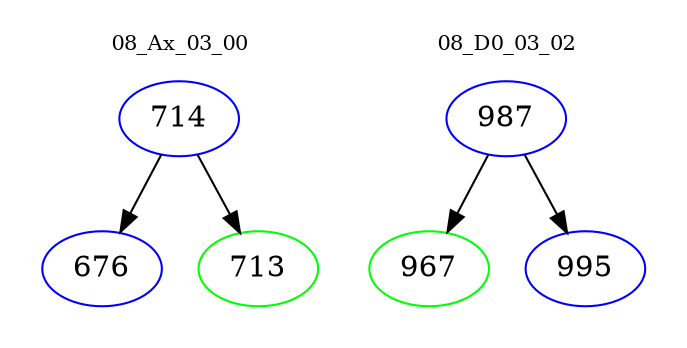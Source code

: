 digraph{
subgraph cluster_0 {
color = white
label = "08_Ax_03_00";
fontsize=10;
T0_714 [label="714", color="blue"]
T0_714 -> T0_676 [color="black"]
T0_676 [label="676", color="blue"]
T0_714 -> T0_713 [color="black"]
T0_713 [label="713", color="green"]
}
subgraph cluster_1 {
color = white
label = "08_D0_03_02";
fontsize=10;
T1_987 [label="987", color="blue"]
T1_987 -> T1_967 [color="black"]
T1_967 [label="967", color="green"]
T1_987 -> T1_995 [color="black"]
T1_995 [label="995", color="blue"]
}
}
